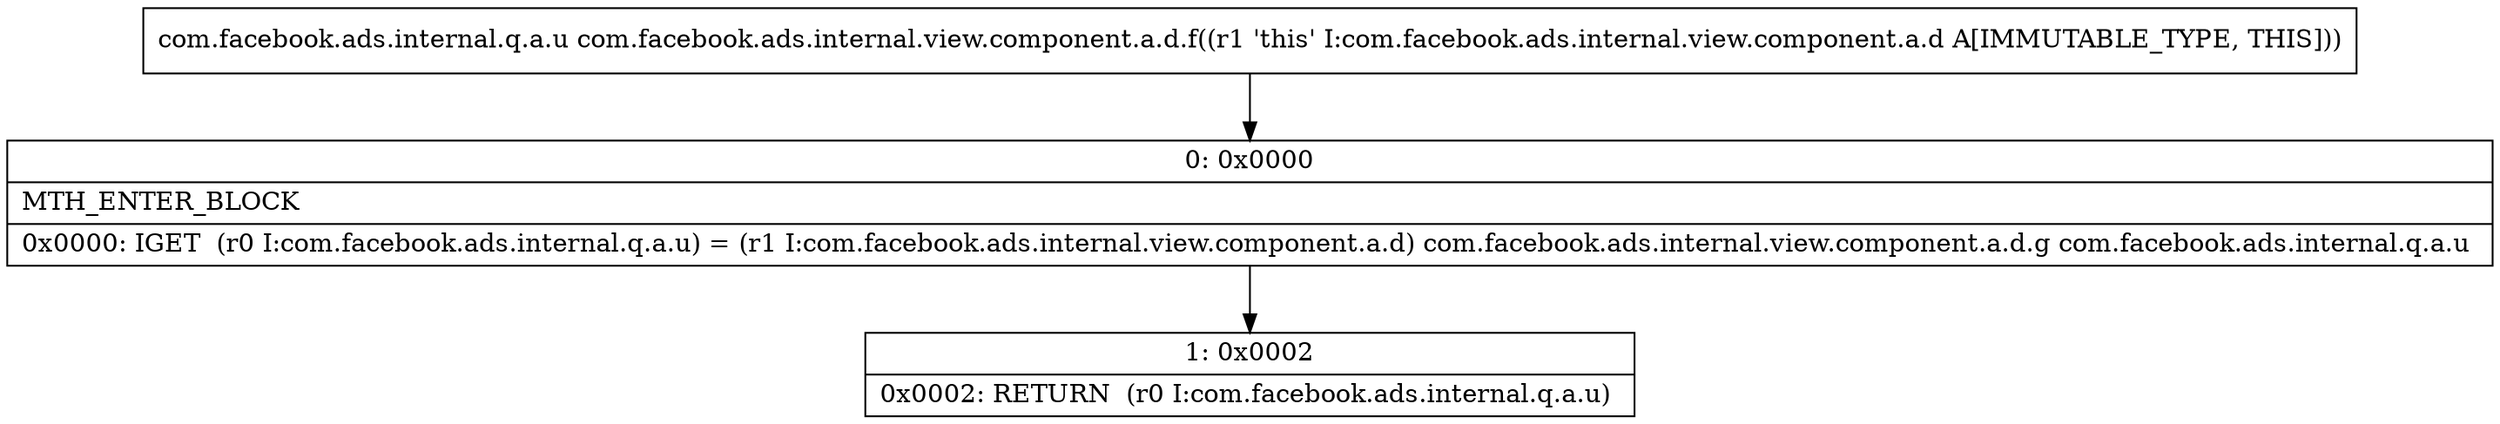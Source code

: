 digraph "CFG forcom.facebook.ads.internal.view.component.a.d.f()Lcom\/facebook\/ads\/internal\/q\/a\/u;" {
Node_0 [shape=record,label="{0\:\ 0x0000|MTH_ENTER_BLOCK\l|0x0000: IGET  (r0 I:com.facebook.ads.internal.q.a.u) = (r1 I:com.facebook.ads.internal.view.component.a.d) com.facebook.ads.internal.view.component.a.d.g com.facebook.ads.internal.q.a.u \l}"];
Node_1 [shape=record,label="{1\:\ 0x0002|0x0002: RETURN  (r0 I:com.facebook.ads.internal.q.a.u) \l}"];
MethodNode[shape=record,label="{com.facebook.ads.internal.q.a.u com.facebook.ads.internal.view.component.a.d.f((r1 'this' I:com.facebook.ads.internal.view.component.a.d A[IMMUTABLE_TYPE, THIS])) }"];
MethodNode -> Node_0;
Node_0 -> Node_1;
}

